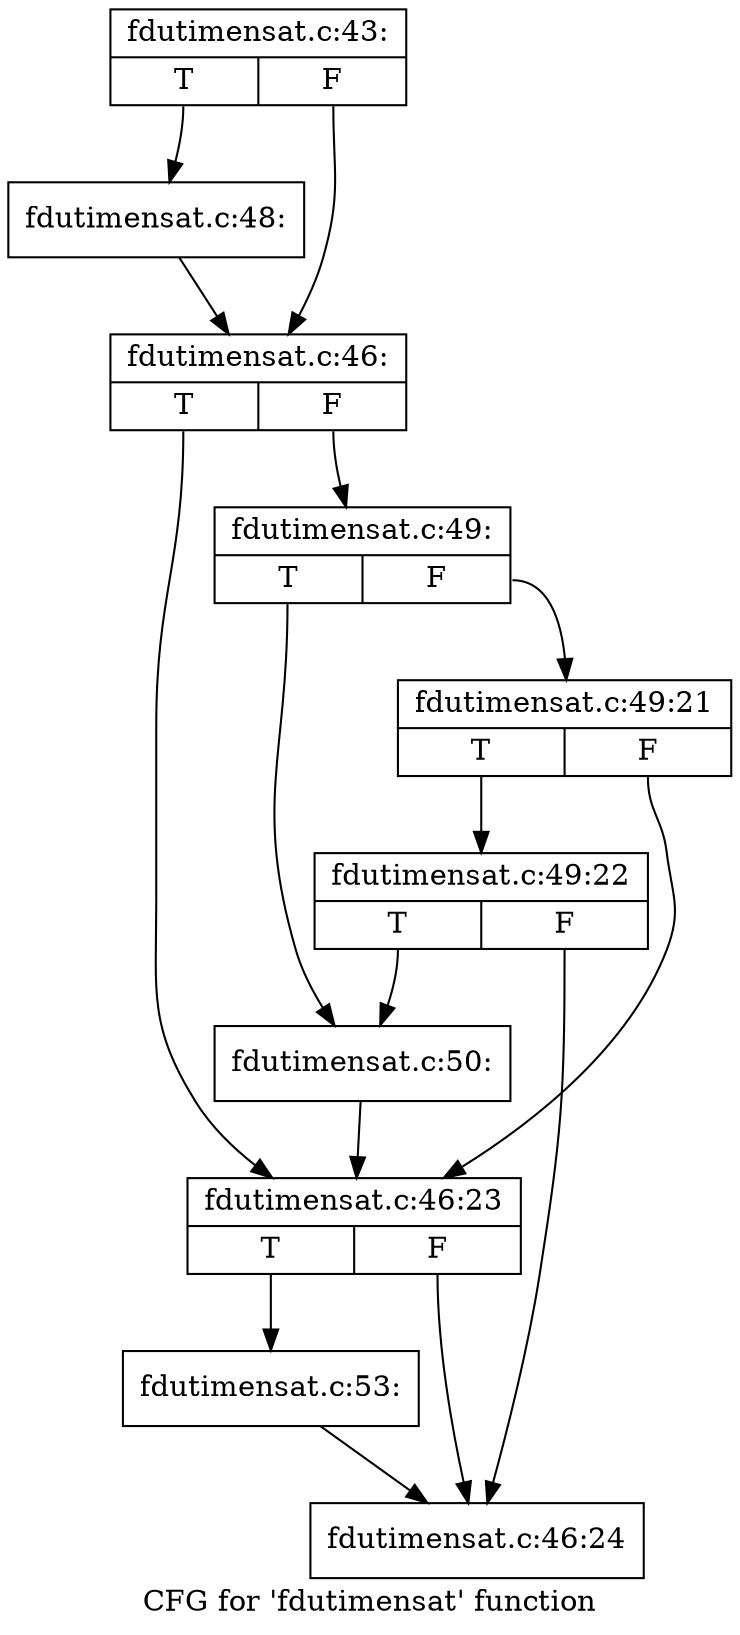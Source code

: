 digraph "CFG for 'fdutimensat' function" {
	label="CFG for 'fdutimensat' function";

	Node0xd6267f0 [shape=record,label="{fdutimensat.c:43:|{<s0>T|<s1>F}}"];
	Node0xd6267f0:s0 -> Node0xd6418d0;
	Node0xd6267f0:s1 -> Node0xd641920;
	Node0xd6418d0 [shape=record,label="{fdutimensat.c:48:}"];
	Node0xd6418d0 -> Node0xd641920;
	Node0xd641920 [shape=record,label="{fdutimensat.c:46:|{<s0>T|<s1>F}}"];
	Node0xd641920:s0 -> Node0xd642840;
	Node0xd641920:s1 -> Node0xd642890;
	Node0xd642890 [shape=record,label="{fdutimensat.c:49:|{<s0>T|<s1>F}}"];
	Node0xd642890:s0 -> Node0xd6427f0;
	Node0xd642890:s1 -> Node0xd642430;
	Node0xd642430 [shape=record,label="{fdutimensat.c:49:21|{<s0>T|<s1>F}}"];
	Node0xd642430:s0 -> Node0xd642090;
	Node0xd642430:s1 -> Node0xd642840;
	Node0xd642090 [shape=record,label="{fdutimensat.c:49:22|{<s0>T|<s1>F}}"];
	Node0xd642090:s0 -> Node0xd6427f0;
	Node0xd642090:s1 -> Node0xd644550;
	Node0xd6427f0 [shape=record,label="{fdutimensat.c:50:}"];
	Node0xd6427f0 -> Node0xd642840;
	Node0xd642840 [shape=record,label="{fdutimensat.c:46:23|{<s0>T|<s1>F}}"];
	Node0xd642840:s0 -> Node0xd644500;
	Node0xd642840:s1 -> Node0xd644550;
	Node0xd644500 [shape=record,label="{fdutimensat.c:53:}"];
	Node0xd644500 -> Node0xd644550;
	Node0xd644550 [shape=record,label="{fdutimensat.c:46:24}"];
}
